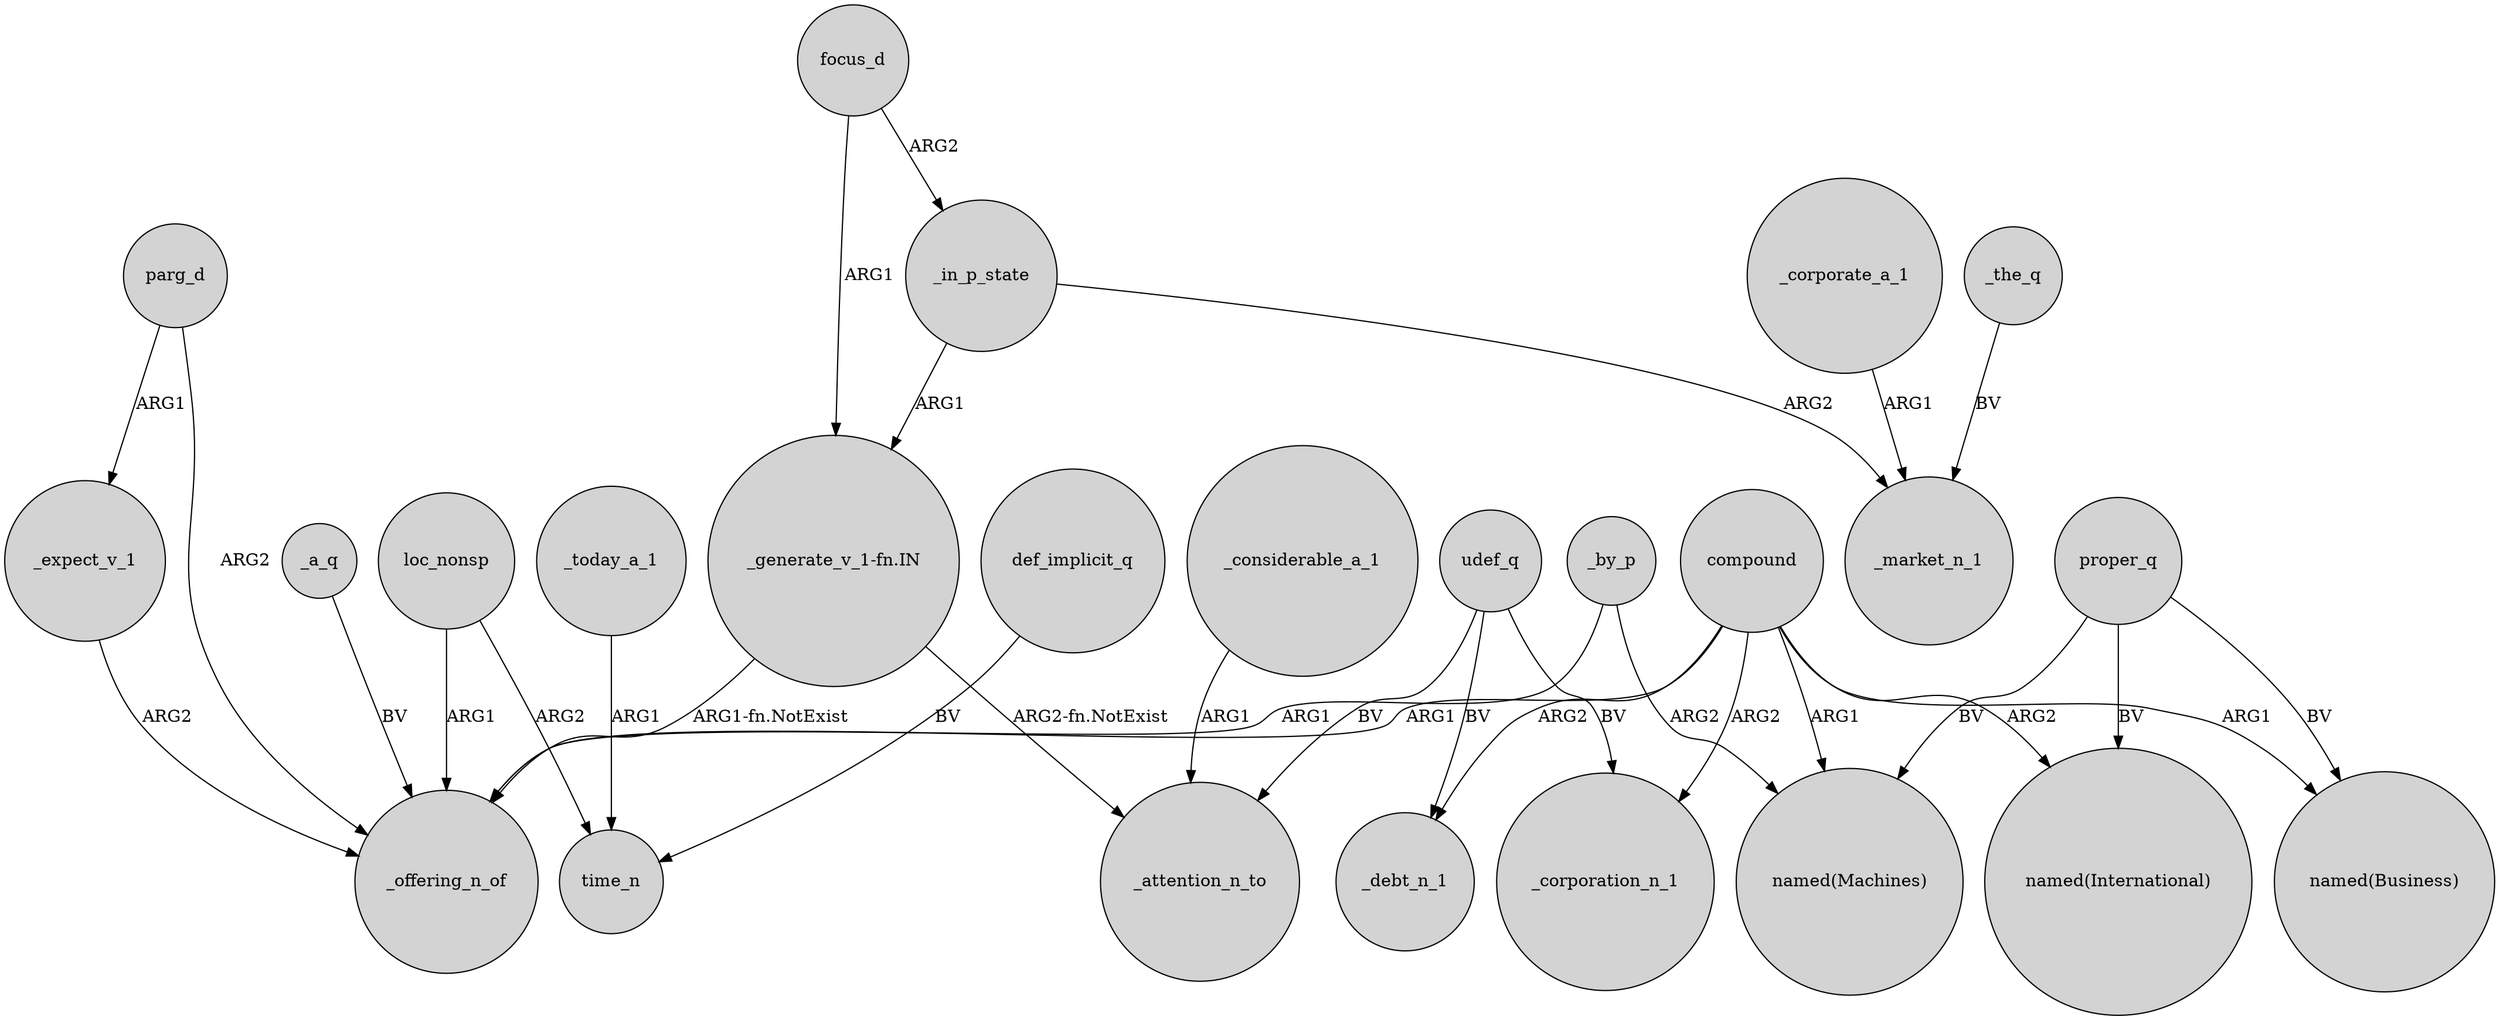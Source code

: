 digraph {
	node [shape=circle style=filled]
	_by_p -> _offering_n_of [label=ARG1]
	_today_a_1 -> time_n [label=ARG1]
	_corporate_a_1 -> _market_n_1 [label=ARG1]
	loc_nonsp -> _offering_n_of [label=ARG1]
	udef_q -> _debt_n_1 [label=BV]
	proper_q -> "named(Business)" [label=BV]
	udef_q -> _attention_n_to [label=BV]
	compound -> _debt_n_1 [label=ARG2]
	focus_d -> _in_p_state [label=ARG2]
	compound -> _corporation_n_1 [label=ARG2]
	compound -> "named(Machines)" [label=ARG1]
	_considerable_a_1 -> _attention_n_to [label=ARG1]
	parg_d -> _expect_v_1 [label=ARG1]
	loc_nonsp -> time_n [label=ARG2]
	parg_d -> _offering_n_of [label=ARG2]
	udef_q -> _corporation_n_1 [label=BV]
	"_generate_v_1-fn.IN" -> _attention_n_to [label="ARG2-fn.NotExist"]
	_in_p_state -> _market_n_1 [label=ARG2]
	_by_p -> "named(Machines)" [label=ARG2]
	_expect_v_1 -> _offering_n_of [label=ARG2]
	focus_d -> "_generate_v_1-fn.IN" [label=ARG1]
	compound -> "named(International)" [label=ARG2]
	compound -> "named(Business)" [label=ARG1]
	"_generate_v_1-fn.IN" -> _offering_n_of [label="ARG1-fn.NotExist"]
	_in_p_state -> "_generate_v_1-fn.IN" [label=ARG1]
	_a_q -> _offering_n_of [label=BV]
	_the_q -> _market_n_1 [label=BV]
	proper_q -> "named(Machines)" [label=BV]
	compound -> _offering_n_of [label=ARG1]
	def_implicit_q -> time_n [label=BV]
	proper_q -> "named(International)" [label=BV]
}
